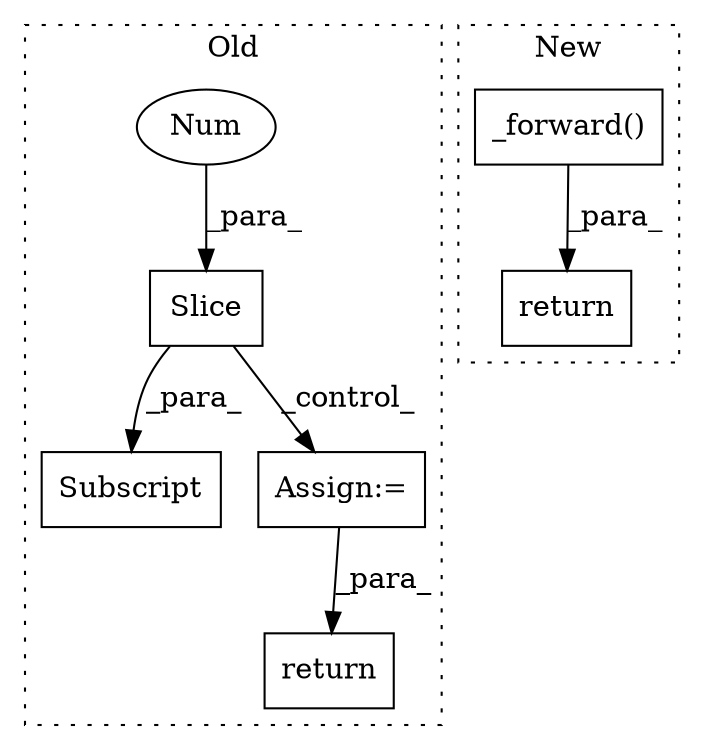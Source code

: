 digraph G {
subgraph cluster0 {
1 [label="Subscript" a="63" s="1182,0" l="16,0" shape="box"];
4 [label="Slice" a="80" s="1195" l="2" shape="box"];
5 [label="Num" a="76" s="1195" l="1" shape="ellipse"];
6 [label="Assign:=" a="68" s="1217" l="3" shape="box"];
7 [label="return" a="93" s="1560" l="7" shape="box"];
label = "Old";
style="dotted";
}
subgraph cluster1 {
2 [label="_forward()" a="75" s="2186,2213" l="14,1" shape="box"];
3 [label="return" a="93" s="2179" l="7" shape="box"];
label = "New";
style="dotted";
}
2 -> 3 [label="_para_"];
4 -> 1 [label="_para_"];
4 -> 6 [label="_control_"];
5 -> 4 [label="_para_"];
6 -> 7 [label="_para_"];
}
